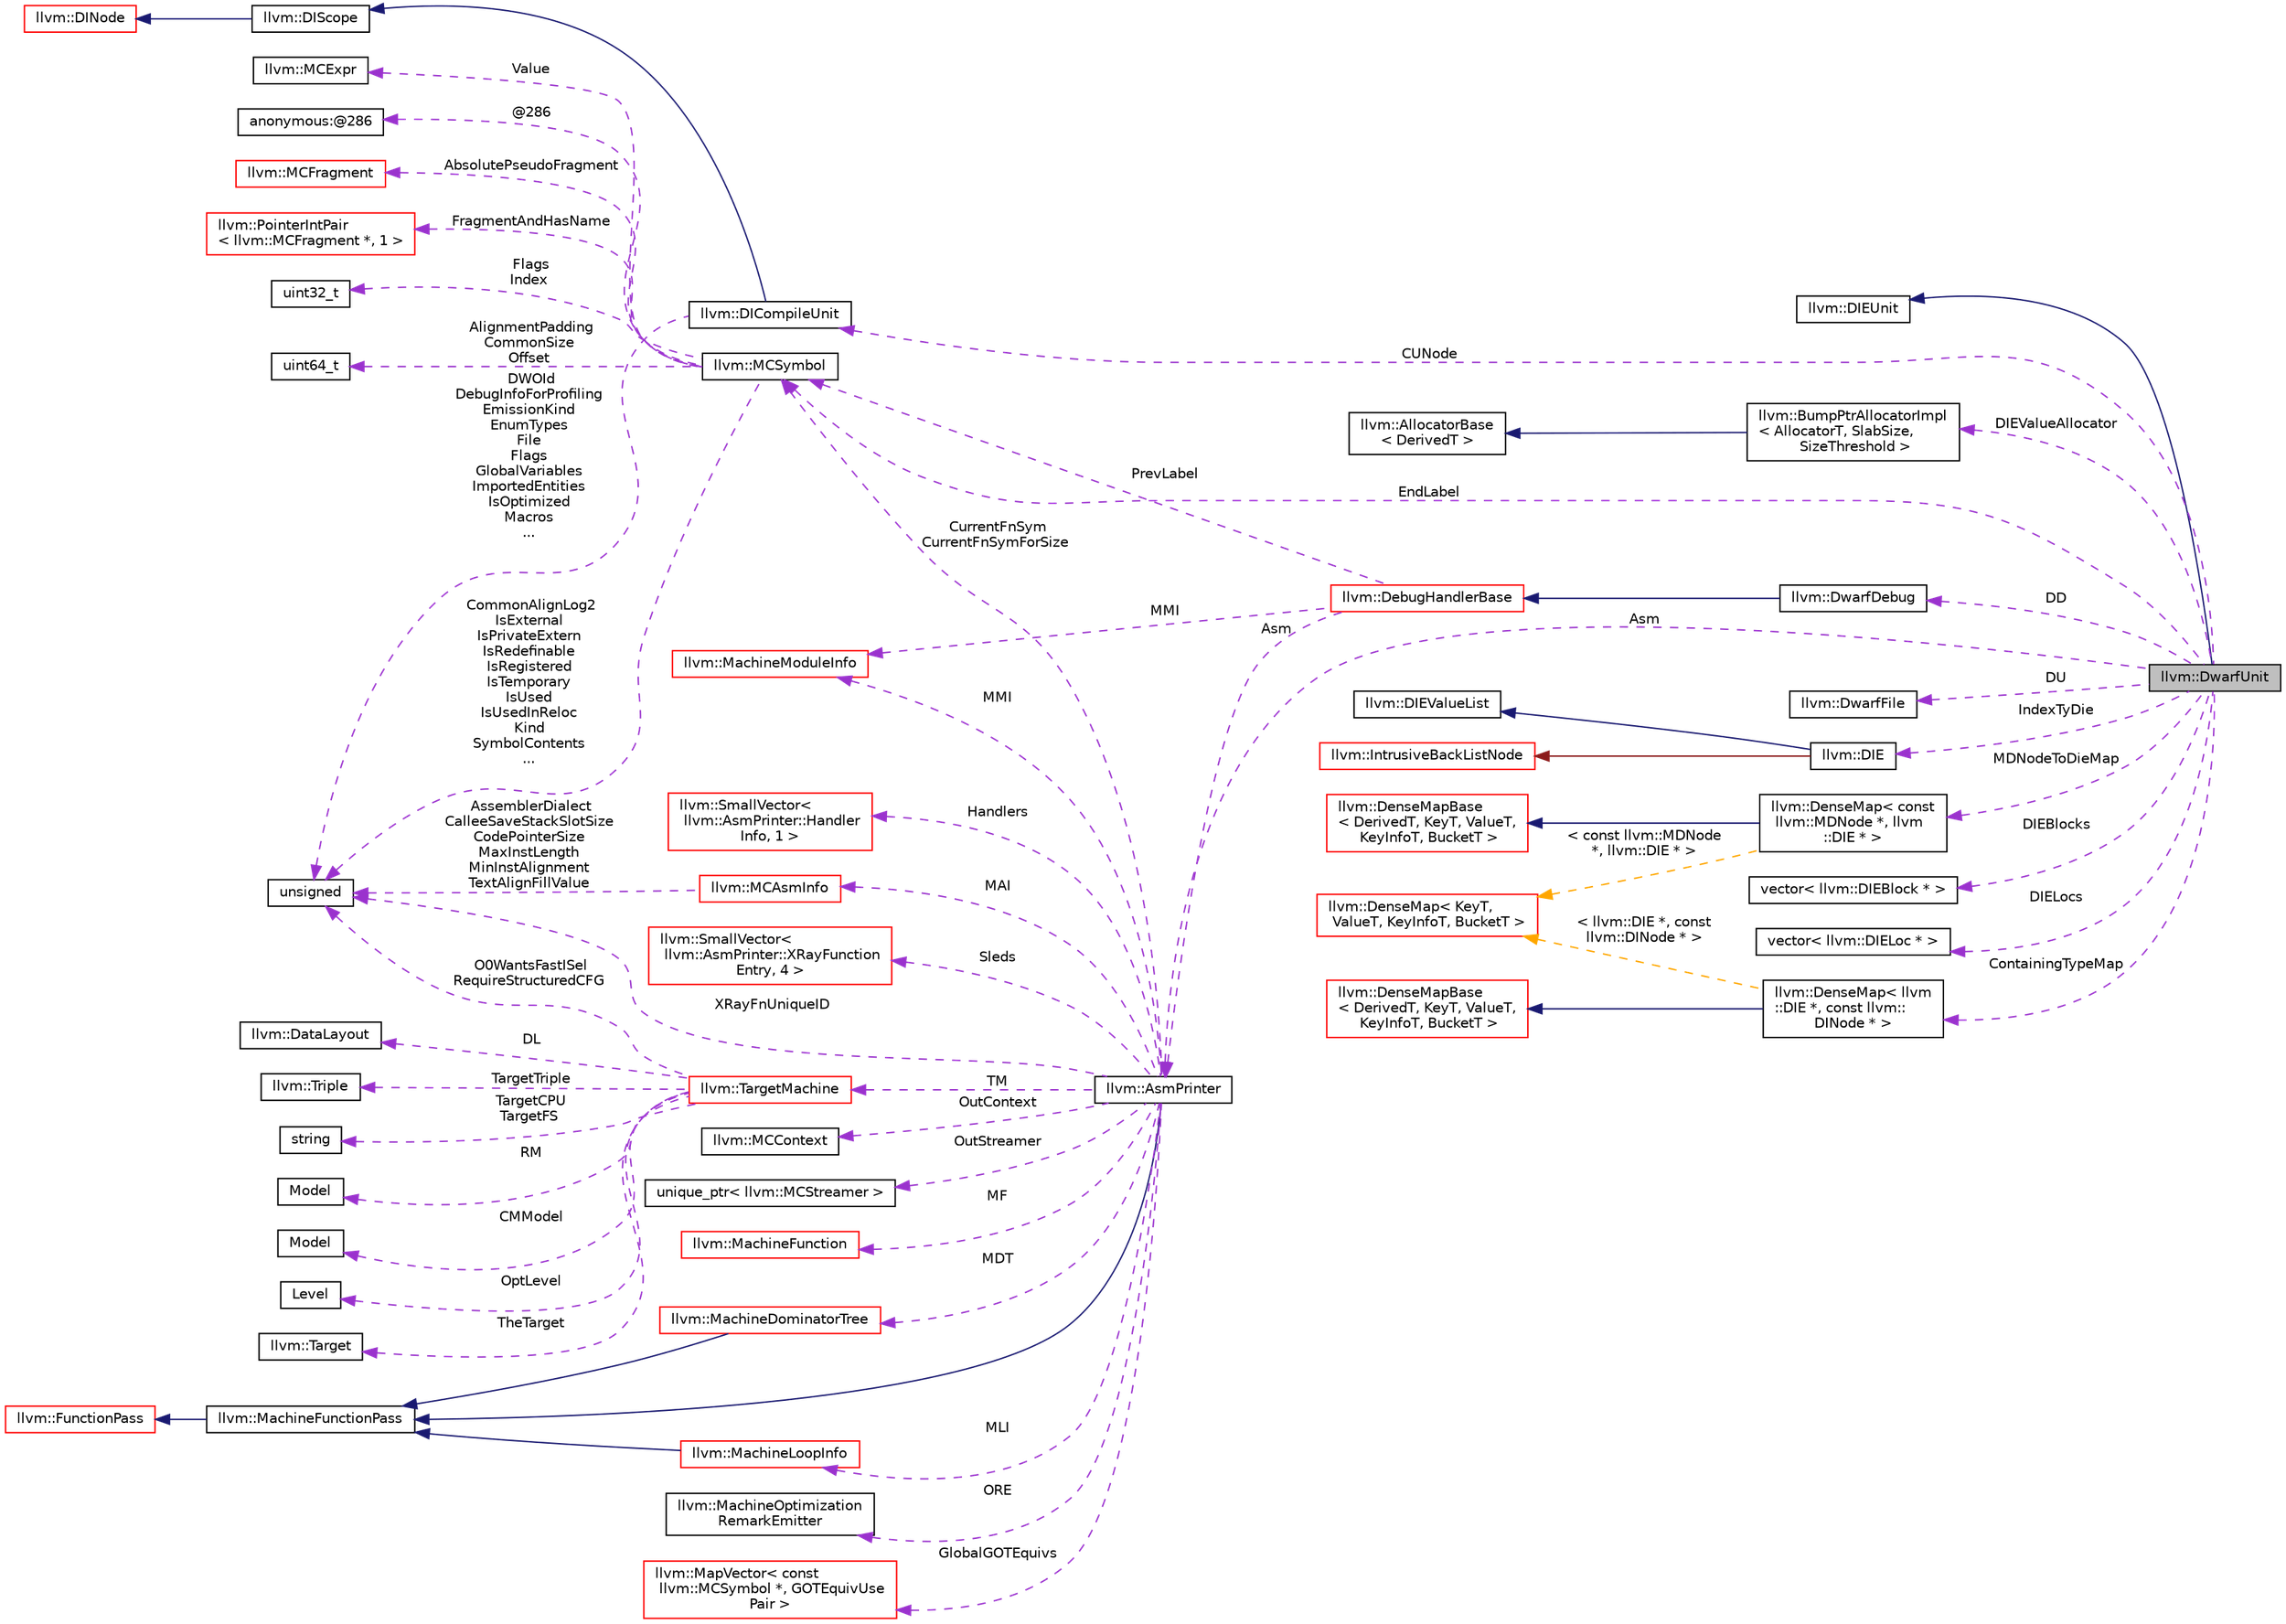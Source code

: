 digraph "llvm::DwarfUnit"
{
 // LATEX_PDF_SIZE
  bgcolor="transparent";
  edge [fontname="Helvetica",fontsize="10",labelfontname="Helvetica",labelfontsize="10"];
  node [fontname="Helvetica",fontsize="10",shape="box"];
  rankdir="LR";
  Node1 [label="llvm::DwarfUnit",height=0.2,width=0.4,color="black", fillcolor="grey75", style="filled", fontcolor="black",tooltip="This dwarf writer support class manages information associated with a source file."];
  Node2 -> Node1 [dir="back",color="midnightblue",fontsize="10",style="solid",fontname="Helvetica"];
  Node2 [label="llvm::DIEUnit",height=0.2,width=0.4,color="black",URL="$classllvm_1_1DIEUnit.html",tooltip="Represents a compile or type unit."];
  Node3 -> Node1 [dir="back",color="darkorchid3",fontsize="10",style="dashed",label=" CUNode" ,fontname="Helvetica"];
  Node3 [label="llvm::DICompileUnit",height=0.2,width=0.4,color="black",URL="$classllvm_1_1DICompileUnit.html",tooltip="Compile unit."];
  Node4 -> Node3 [dir="back",color="midnightblue",fontsize="10",style="solid",fontname="Helvetica"];
  Node4 [label="llvm::DIScope",height=0.2,width=0.4,color="black",URL="$classllvm_1_1DIScope.html",tooltip="Base class for scope-like contexts."];
  Node5 -> Node4 [dir="back",color="midnightblue",fontsize="10",style="solid",fontname="Helvetica"];
  Node5 [label="llvm::DINode",height=0.2,width=0.4,color="red",URL="$classllvm_1_1DINode.html",tooltip="Tagged DWARF-like metadata node."];
  Node8 -> Node3 [dir="back",color="darkorchid3",fontsize="10",style="dashed",label=" DWOId\nDebugInfoForProfiling\nEmissionKind\nEnumTypes\nFile\nFlags\nGlobalVariables\nImportedEntities\nIsOptimized\nMacros\n..." ,fontname="Helvetica"];
  Node8 [label="unsigned",height=0.2,width=0.4,color="black",URL="$classunsigned.html",tooltip=" "];
  Node9 -> Node1 [dir="back",color="darkorchid3",fontsize="10",style="dashed",label=" DIEValueAllocator" ,fontname="Helvetica"];
  Node9 [label="llvm::BumpPtrAllocatorImpl\l\< AllocatorT, SlabSize,\l SizeThreshold \>",height=0.2,width=0.4,color="black",URL="$classllvm_1_1BumpPtrAllocatorImpl.html",tooltip="Allocate memory in an ever growing pool, as if by bump-pointer."];
  Node10 -> Node9 [dir="back",color="midnightblue",fontsize="10",style="solid",fontname="Helvetica"];
  Node10 [label="llvm::AllocatorBase\l\< DerivedT \>",height=0.2,width=0.4,color="black",URL="$classllvm_1_1AllocatorBase.html",tooltip="CRTP base class providing obvious overloads for the core Allocate() methods of LLVM-style allocators."];
  Node11 -> Node1 [dir="back",color="darkorchid3",fontsize="10",style="dashed",label=" Asm" ,fontname="Helvetica"];
  Node11 [label="llvm::AsmPrinter",height=0.2,width=0.4,color="black",URL="$classllvm_1_1AsmPrinter.html",tooltip="This class is intended to be used as a driving class for all asm writers."];
  Node12 -> Node11 [dir="back",color="midnightblue",fontsize="10",style="solid",fontname="Helvetica"];
  Node12 [label="llvm::MachineFunctionPass",height=0.2,width=0.4,color="black",URL="$classllvm_1_1MachineFunctionPass.html",tooltip="MachineFunctionPass - This class adapts the FunctionPass interface to allow convenient creation of pa..."];
  Node13 -> Node12 [dir="back",color="midnightblue",fontsize="10",style="solid",fontname="Helvetica"];
  Node13 [label="llvm::FunctionPass",height=0.2,width=0.4,color="red",URL="$classllvm_1_1FunctionPass.html",tooltip="FunctionPass class - This class is used to implement most global optimizations."];
  Node15 -> Node11 [dir="back",color="darkorchid3",fontsize="10",style="dashed",label=" TM" ,fontname="Helvetica"];
  Node15 [label="llvm::TargetMachine",height=0.2,width=0.4,color="red",URL="$classllvm_1_1TargetMachine.html",tooltip="Primary interface to the complete machine description for the target machine."];
  Node16 -> Node15 [dir="back",color="darkorchid3",fontsize="10",style="dashed",label=" TheTarget" ,fontname="Helvetica"];
  Node16 [label="llvm::Target",height=0.2,width=0.4,color="black",URL="$classllvm_1_1Target.html",tooltip="Target - Wrapper for Target specific information."];
  Node17 -> Node15 [dir="back",color="darkorchid3",fontsize="10",style="dashed",label=" DL" ,fontname="Helvetica"];
  Node17 [label="llvm::DataLayout",height=0.2,width=0.4,color="black",URL="$classllvm_1_1DataLayout.html",tooltip="A parsed version of the target data layout string in and methods for querying it."];
  Node18 -> Node15 [dir="back",color="darkorchid3",fontsize="10",style="dashed",label=" TargetTriple" ,fontname="Helvetica"];
  Node18 [label="llvm::Triple",height=0.2,width=0.4,color="black",URL="$classllvm_1_1Triple.html",tooltip="Triple - Helper class for working with autoconf configuration names."];
  Node19 -> Node15 [dir="back",color="darkorchid3",fontsize="10",style="dashed",label=" TargetCPU\nTargetFS" ,fontname="Helvetica"];
  Node19 [label="string",height=0.2,width=0.4,color="black",tooltip=" "];
  Node20 -> Node15 [dir="back",color="darkorchid3",fontsize="10",style="dashed",label=" RM" ,fontname="Helvetica"];
  Node20 [label="Model",height=0.2,width=0.4,color="black",tooltip=" "];
  Node21 -> Node15 [dir="back",color="darkorchid3",fontsize="10",style="dashed",label=" CMModel" ,fontname="Helvetica"];
  Node21 [label="Model",height=0.2,width=0.4,color="black",tooltip=" "];
  Node22 -> Node15 [dir="back",color="darkorchid3",fontsize="10",style="dashed",label=" OptLevel" ,fontname="Helvetica"];
  Node22 [label="Level",height=0.2,width=0.4,color="black",tooltip=" "];
  Node8 -> Node15 [dir="back",color="darkorchid3",fontsize="10",style="dashed",label=" O0WantsFastISel\nRequireStructuredCFG" ,fontname="Helvetica"];
  Node41 -> Node11 [dir="back",color="darkorchid3",fontsize="10",style="dashed",label=" MAI" ,fontname="Helvetica"];
  Node41 [label="llvm::MCAsmInfo",height=0.2,width=0.4,color="red",URL="$classllvm_1_1MCAsmInfo.html",tooltip="This class is intended to be used as a base class for asm properties and features specific to the tar..."];
  Node8 -> Node41 [dir="back",color="darkorchid3",fontsize="10",style="dashed",label=" AssemblerDialect\nCalleeSaveStackSlotSize\nCodePointerSize\nMaxInstLength\nMinInstAlignment\nTextAlignFillValue" ,fontname="Helvetica"];
  Node49 -> Node11 [dir="back",color="darkorchid3",fontsize="10",style="dashed",label=" OutContext" ,fontname="Helvetica"];
  Node49 [label="llvm::MCContext",height=0.2,width=0.4,color="black",URL="$classllvm_1_1MCContext.html",tooltip="Context object for machine code objects."];
  Node50 -> Node11 [dir="back",color="darkorchid3",fontsize="10",style="dashed",label=" OutStreamer" ,fontname="Helvetica"];
  Node50 [label="unique_ptr\< llvm::MCStreamer \>",height=0.2,width=0.4,color="black",tooltip=" "];
  Node51 -> Node11 [dir="back",color="darkorchid3",fontsize="10",style="dashed",label=" MF" ,fontname="Helvetica"];
  Node51 [label="llvm::MachineFunction",height=0.2,width=0.4,color="red",URL="$classllvm_1_1MachineFunction.html",tooltip=" "];
  Node66 -> Node11 [dir="back",color="darkorchid3",fontsize="10",style="dashed",label=" MMI" ,fontname="Helvetica"];
  Node66 [label="llvm::MachineModuleInfo",height=0.2,width=0.4,color="red",URL="$classllvm_1_1MachineModuleInfo.html",tooltip="This class contains meta information specific to a module."];
  Node69 -> Node11 [dir="back",color="darkorchid3",fontsize="10",style="dashed",label=" MDT" ,fontname="Helvetica"];
  Node69 [label="llvm::MachineDominatorTree",height=0.2,width=0.4,color="red",URL="$classllvm_1_1MachineDominatorTree.html",tooltip="DominatorTree Class - Concrete subclass of DominatorTreeBase that is used to compute a normal dominat..."];
  Node12 -> Node69 [dir="back",color="midnightblue",fontsize="10",style="solid",fontname="Helvetica"];
  Node70 -> Node11 [dir="back",color="darkorchid3",fontsize="10",style="dashed",label=" MLI" ,fontname="Helvetica"];
  Node70 [label="llvm::MachineLoopInfo",height=0.2,width=0.4,color="red",URL="$classllvm_1_1MachineLoopInfo.html",tooltip=" "];
  Node12 -> Node70 [dir="back",color="midnightblue",fontsize="10",style="solid",fontname="Helvetica"];
  Node71 -> Node11 [dir="back",color="darkorchid3",fontsize="10",style="dashed",label=" ORE" ,fontname="Helvetica"];
  Node71 [label="llvm::MachineOptimization\lRemarkEmitter",height=0.2,width=0.4,color="black",URL="$classllvm_1_1MachineOptimizationRemarkEmitter.html",tooltip="The optimization diagnostic interface."];
  Node72 -> Node11 [dir="back",color="darkorchid3",fontsize="10",style="dashed",label=" CurrentFnSym\nCurrentFnSymForSize" ,fontname="Helvetica"];
  Node72 [label="llvm::MCSymbol",height=0.2,width=0.4,color="black",URL="$classllvm_1_1MCSymbol.html",tooltip="MCSymbol - Instances of this class represent a symbol name in the MC file, and MCSymbols are created ..."];
  Node73 -> Node72 [dir="back",color="darkorchid3",fontsize="10",style="dashed",label=" AbsolutePseudoFragment" ,fontname="Helvetica"];
  Node73 [label="llvm::MCFragment",height=0.2,width=0.4,color="red",URL="$classllvm_1_1MCFragment.html",tooltip=" "];
  Node83 -> Node72 [dir="back",color="darkorchid3",fontsize="10",style="dashed",label=" FragmentAndHasName" ,fontname="Helvetica"];
  Node83 [label="llvm::PointerIntPair\l\< llvm::MCFragment *, 1 \>",height=0.2,width=0.4,color="red",URL="$classllvm_1_1PointerIntPair.html",tooltip=" "];
  Node8 -> Node72 [dir="back",color="darkorchid3",fontsize="10",style="dashed",label=" CommonAlignLog2\nIsExternal\nIsPrivateExtern\nIsRedefinable\nIsRegistered\nIsTemporary\nIsUsed\nIsUsedInReloc\nKind\nSymbolContents\n..." ,fontname="Helvetica"];
  Node85 -> Node72 [dir="back",color="darkorchid3",fontsize="10",style="dashed",label=" Flags\nIndex" ,fontname="Helvetica"];
  Node85 [label="uint32_t",height=0.2,width=0.4,color="black",URL="$classuint32__t.html",tooltip=" "];
  Node86 -> Node72 [dir="back",color="darkorchid3",fontsize="10",style="dashed",label=" AlignmentPadding\nCommonSize\nOffset" ,fontname="Helvetica"];
  Node86 [label="uint64_t",height=0.2,width=0.4,color="black",tooltip=" "];
  Node87 -> Node72 [dir="back",color="darkorchid3",fontsize="10",style="dashed",label=" Value" ,fontname="Helvetica"];
  Node87 [label="llvm::MCExpr",height=0.2,width=0.4,color="black",URL="$classllvm_1_1MCExpr.html",tooltip="Base class for the full range of assembler expressions which are needed for parsing."];
  Node88 -> Node72 [dir="back",color="darkorchid3",fontsize="10",style="dashed",label=" @286" ,fontname="Helvetica"];
  Node88 [label="anonymous:@286",height=0.2,width=0.4,color="black",tooltip=" "];
  Node89 -> Node11 [dir="back",color="darkorchid3",fontsize="10",style="dashed",label=" GlobalGOTEquivs" ,fontname="Helvetica"];
  Node89 [label="llvm::MapVector\< const\l llvm::MCSymbol *, GOTEquivUse\lPair \>",height=0.2,width=0.4,color="red",URL="$classllvm_1_1MapVector.html",tooltip=" "];
  Node91 -> Node11 [dir="back",color="darkorchid3",fontsize="10",style="dashed",label=" Handlers" ,fontname="Helvetica"];
  Node91 [label="llvm::SmallVector\<\l llvm::AsmPrinter::Handler\lInfo, 1 \>",height=0.2,width=0.4,color="red",URL="$classllvm_1_1SmallVector.html",tooltip=" "];
  Node94 -> Node11 [dir="back",color="darkorchid3",fontsize="10",style="dashed",label=" Sleds" ,fontname="Helvetica"];
  Node94 [label="llvm::SmallVector\<\l llvm::AsmPrinter::XRayFunction\lEntry, 4 \>",height=0.2,width=0.4,color="red",URL="$classllvm_1_1SmallVector.html",tooltip=" "];
  Node8 -> Node11 [dir="back",color="darkorchid3",fontsize="10",style="dashed",label=" XRayFnUniqueID" ,fontname="Helvetica"];
  Node72 -> Node1 [dir="back",color="darkorchid3",fontsize="10",style="dashed",label=" EndLabel" ,fontname="Helvetica"];
  Node97 -> Node1 [dir="back",color="darkorchid3",fontsize="10",style="dashed",label=" DD" ,fontname="Helvetica"];
  Node97 [label="llvm::DwarfDebug",height=0.2,width=0.4,color="black",URL="$classllvm_1_1DwarfDebug.html",tooltip="Collects and handles dwarf debug information."];
  Node98 -> Node97 [dir="back",color="midnightblue",fontsize="10",style="solid",fontname="Helvetica"];
  Node98 [label="llvm::DebugHandlerBase",height=0.2,width=0.4,color="red",URL="$classllvm_1_1DebugHandlerBase.html",tooltip="Base class for debug information backends."];
  Node11 -> Node98 [dir="back",color="darkorchid3",fontsize="10",style="dashed",label=" Asm" ,fontname="Helvetica"];
  Node66 -> Node98 [dir="back",color="darkorchid3",fontsize="10",style="dashed",label=" MMI" ,fontname="Helvetica"];
  Node72 -> Node98 [dir="back",color="darkorchid3",fontsize="10",style="dashed",label=" PrevLabel" ,fontname="Helvetica"];
  Node115 -> Node1 [dir="back",color="darkorchid3",fontsize="10",style="dashed",label=" DU" ,fontname="Helvetica"];
  Node115 [label="llvm::DwarfFile",height=0.2,width=0.4,color="black",URL="$classllvm_1_1DwarfFile.html",tooltip=" "];
  Node116 -> Node1 [dir="back",color="darkorchid3",fontsize="10",style="dashed",label=" IndexTyDie" ,fontname="Helvetica"];
  Node116 [label="llvm::DIE",height=0.2,width=0.4,color="black",URL="$classllvm_1_1DIE.html",tooltip="A structured debug information entry."];
  Node117 -> Node116 [dir="back",color="firebrick4",fontsize="10",style="solid",fontname="Helvetica"];
  Node117 [label="llvm::IntrusiveBackListNode",height=0.2,width=0.4,color="red",URL="$structllvm_1_1IntrusiveBackListNode.html",tooltip=" "];
  Node119 -> Node116 [dir="back",color="midnightblue",fontsize="10",style="solid",fontname="Helvetica"];
  Node119 [label="llvm::DIEValueList",height=0.2,width=0.4,color="black",URL="$classllvm_1_1DIEValueList.html",tooltip="A list of DIE values."];
  Node120 -> Node1 [dir="back",color="darkorchid3",fontsize="10",style="dashed",label=" MDNodeToDieMap" ,fontname="Helvetica"];
  Node120 [label="llvm::DenseMap\< const\l llvm::MDNode *, llvm\l::DIE * \>",height=0.2,width=0.4,color="black",URL="$classllvm_1_1DenseMap.html",tooltip=" "];
  Node121 -> Node120 [dir="back",color="midnightblue",fontsize="10",style="solid",fontname="Helvetica"];
  Node121 [label="llvm::DenseMapBase\l\< DerivedT, KeyT, ValueT,\l KeyInfoT, BucketT \>",height=0.2,width=0.4,color="red",URL="$classllvm_1_1DenseMapBase.html",tooltip=" "];
  Node113 -> Node120 [dir="back",color="orange",fontsize="10",style="dashed",label=" \< const llvm::MDNode\l *, llvm::DIE * \>" ,fontname="Helvetica"];
  Node113 [label="llvm::DenseMap\< KeyT,\l ValueT, KeyInfoT, BucketT \>",height=0.2,width=0.4,color="red",URL="$classllvm_1_1DenseMap.html",tooltip=" "];
  Node122 -> Node1 [dir="back",color="darkorchid3",fontsize="10",style="dashed",label=" DIEBlocks" ,fontname="Helvetica"];
  Node122 [label="vector\< llvm::DIEBlock * \>",height=0.2,width=0.4,color="black",tooltip=" "];
  Node123 -> Node1 [dir="back",color="darkorchid3",fontsize="10",style="dashed",label=" DIELocs" ,fontname="Helvetica"];
  Node123 [label="vector\< llvm::DIELoc * \>",height=0.2,width=0.4,color="black",tooltip=" "];
  Node124 -> Node1 [dir="back",color="darkorchid3",fontsize="10",style="dashed",label=" ContainingTypeMap" ,fontname="Helvetica"];
  Node124 [label="llvm::DenseMap\< llvm\l::DIE *, const llvm::\lDINode * \>",height=0.2,width=0.4,color="black",URL="$classllvm_1_1DenseMap.html",tooltip=" "];
  Node125 -> Node124 [dir="back",color="midnightblue",fontsize="10",style="solid",fontname="Helvetica"];
  Node125 [label="llvm::DenseMapBase\l\< DerivedT, KeyT, ValueT,\l KeyInfoT, BucketT \>",height=0.2,width=0.4,color="red",URL="$classllvm_1_1DenseMapBase.html",tooltip=" "];
  Node113 -> Node124 [dir="back",color="orange",fontsize="10",style="dashed",label=" \< llvm::DIE *, const\l llvm::DINode * \>" ,fontname="Helvetica"];
}
